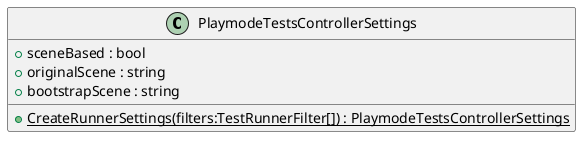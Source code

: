 @startuml
class PlaymodeTestsControllerSettings {
    + sceneBased : bool
    + originalScene : string
    + bootstrapScene : string
    + {static} CreateRunnerSettings(filters:TestRunnerFilter[]) : PlaymodeTestsControllerSettings
}
@enduml
